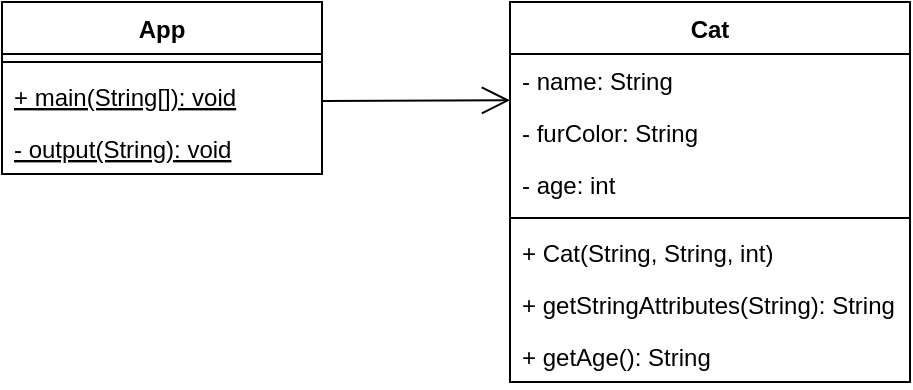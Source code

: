 <mxfile>
    <diagram name="App / Cat" id="seOgi6E_YYIxVNgKrndI">
        <mxGraphModel dx="472" dy="404" grid="1" gridSize="10" guides="1" tooltips="1" connect="1" arrows="1" fold="1" page="1" pageScale="1" pageWidth="827" pageHeight="1169" math="0" shadow="0">
            <root>
                <mxCell id="U2OBzzkkWx3GwxSl6DcJ-0"/>
                <mxCell id="U2OBzzkkWx3GwxSl6DcJ-1" parent="U2OBzzkkWx3GwxSl6DcJ-0"/>
                <mxCell id="U2OBzzkkWx3GwxSl6DcJ-2" value="Cat" style="swimlane;fontStyle=1;align=center;verticalAlign=top;childLayout=stackLayout;horizontal=1;startSize=26;horizontalStack=0;resizeParent=1;resizeParentMax=0;resizeLast=0;collapsible=1;marginBottom=0;" parent="U2OBzzkkWx3GwxSl6DcJ-1" vertex="1">
                    <mxGeometry x="414" y="80" width="200" height="190" as="geometry"/>
                </mxCell>
                <mxCell id="U2OBzzkkWx3GwxSl6DcJ-3" value="- name: String" style="text;strokeColor=none;fillColor=none;align=left;verticalAlign=top;spacingLeft=4;spacingRight=4;overflow=hidden;rotatable=0;points=[[0,0.5],[1,0.5]];portConstraint=eastwest;" parent="U2OBzzkkWx3GwxSl6DcJ-2" vertex="1">
                    <mxGeometry y="26" width="200" height="26" as="geometry"/>
                </mxCell>
                <mxCell id="U2OBzzkkWx3GwxSl6DcJ-4" value="- furColor: String" style="text;strokeColor=none;fillColor=none;align=left;verticalAlign=top;spacingLeft=4;spacingRight=4;overflow=hidden;rotatable=0;points=[[0,0.5],[1,0.5]];portConstraint=eastwest;" parent="U2OBzzkkWx3GwxSl6DcJ-2" vertex="1">
                    <mxGeometry y="52" width="200" height="26" as="geometry"/>
                </mxCell>
                <mxCell id="U2OBzzkkWx3GwxSl6DcJ-5" value="- age: int" style="text;strokeColor=none;fillColor=none;align=left;verticalAlign=top;spacingLeft=4;spacingRight=4;overflow=hidden;rotatable=0;points=[[0,0.5],[1,0.5]];portConstraint=eastwest;" parent="U2OBzzkkWx3GwxSl6DcJ-2" vertex="1">
                    <mxGeometry y="78" width="200" height="26" as="geometry"/>
                </mxCell>
                <mxCell id="U2OBzzkkWx3GwxSl6DcJ-6" value="" style="line;strokeWidth=1;fillColor=none;align=left;verticalAlign=middle;spacingTop=-1;spacingLeft=3;spacingRight=3;rotatable=0;labelPosition=right;points=[];portConstraint=eastwest;strokeColor=inherit;" parent="U2OBzzkkWx3GwxSl6DcJ-2" vertex="1">
                    <mxGeometry y="104" width="200" height="8" as="geometry"/>
                </mxCell>
                <mxCell id="U2OBzzkkWx3GwxSl6DcJ-7" value="+ Cat(String, String, int)" style="text;strokeColor=none;fillColor=none;align=left;verticalAlign=top;spacingLeft=4;spacingRight=4;overflow=hidden;rotatable=0;points=[[0,0.5],[1,0.5]];portConstraint=eastwest;" parent="U2OBzzkkWx3GwxSl6DcJ-2" vertex="1">
                    <mxGeometry y="112" width="200" height="26" as="geometry"/>
                </mxCell>
                <mxCell id="U2OBzzkkWx3GwxSl6DcJ-8" value="+ getStringAttributes(String): String" style="text;strokeColor=none;fillColor=none;align=left;verticalAlign=top;spacingLeft=4;spacingRight=4;overflow=hidden;rotatable=0;points=[[0,0.5],[1,0.5]];portConstraint=eastwest;" parent="U2OBzzkkWx3GwxSl6DcJ-2" vertex="1">
                    <mxGeometry y="138" width="200" height="26" as="geometry"/>
                </mxCell>
                <mxCell id="U2OBzzkkWx3GwxSl6DcJ-12" value="+ getAge(): String" style="text;strokeColor=none;fillColor=none;align=left;verticalAlign=top;spacingLeft=4;spacingRight=4;overflow=hidden;rotatable=0;points=[[0,0.5],[1,0.5]];portConstraint=eastwest;" parent="U2OBzzkkWx3GwxSl6DcJ-2" vertex="1">
                    <mxGeometry y="164" width="200" height="26" as="geometry"/>
                </mxCell>
                <mxCell id="__v72zaVcLgS8lT9iHOd-0" value="App" style="swimlane;fontStyle=1;align=center;verticalAlign=top;childLayout=stackLayout;horizontal=1;startSize=26;horizontalStack=0;resizeParent=1;resizeParentMax=0;resizeLast=0;collapsible=1;marginBottom=0;" parent="U2OBzzkkWx3GwxSl6DcJ-1" vertex="1">
                    <mxGeometry x="160" y="80" width="160" height="86" as="geometry"/>
                </mxCell>
                <mxCell id="__v72zaVcLgS8lT9iHOd-2" value="" style="line;strokeWidth=1;fillColor=none;align=left;verticalAlign=middle;spacingTop=-1;spacingLeft=3;spacingRight=3;rotatable=0;labelPosition=right;points=[];portConstraint=eastwest;strokeColor=inherit;" parent="__v72zaVcLgS8lT9iHOd-0" vertex="1">
                    <mxGeometry y="26" width="160" height="8" as="geometry"/>
                </mxCell>
                <mxCell id="__v72zaVcLgS8lT9iHOd-3" value="+ main(String[]): void" style="text;strokeColor=none;fillColor=none;align=left;verticalAlign=top;spacingLeft=4;spacingRight=4;overflow=hidden;rotatable=0;points=[[0,0.5],[1,0.5]];portConstraint=eastwest;fontStyle=4" parent="__v72zaVcLgS8lT9iHOd-0" vertex="1">
                    <mxGeometry y="34" width="160" height="26" as="geometry"/>
                </mxCell>
                <mxCell id="__v72zaVcLgS8lT9iHOd-4" value="- output(String): void" style="text;strokeColor=none;fillColor=none;align=left;verticalAlign=top;spacingLeft=4;spacingRight=4;overflow=hidden;rotatable=0;points=[[0,0.5],[1,0.5]];portConstraint=eastwest;fontStyle=4" parent="__v72zaVcLgS8lT9iHOd-0" vertex="1">
                    <mxGeometry y="60" width="160" height="26" as="geometry"/>
                </mxCell>
                <mxCell id="oVOyvCEGTaQx_4tFPgYd-0" value="" style="endArrow=open;endFill=1;endSize=12;html=1;exitX=1.003;exitY=0.597;exitDx=0;exitDy=0;entryX=0;entryY=0.89;entryDx=0;entryDy=0;entryPerimeter=0;exitPerimeter=0;" parent="U2OBzzkkWx3GwxSl6DcJ-1" source="__v72zaVcLgS8lT9iHOd-3" target="U2OBzzkkWx3GwxSl6DcJ-3" edge="1">
                    <mxGeometry width="160" relative="1" as="geometry">
                        <mxPoint x="280" y="230" as="sourcePoint"/>
                        <mxPoint x="380" y="220" as="targetPoint"/>
                    </mxGeometry>
                </mxCell>
            </root>
        </mxGraphModel>
    </diagram>
    <diagram name="Cat" id="XZ_jiyfWsqWc-LpMx7PW">
        <mxGraphModel dx="628" dy="343" grid="1" gridSize="10" guides="1" tooltips="1" connect="1" arrows="1" fold="1" page="1" pageScale="1" pageWidth="827" pageHeight="1169" math="0" shadow="0">
            <root>
                <mxCell id="mXSodjLiVph3OM5o8VDe-0"/>
                <mxCell id="mXSodjLiVph3OM5o8VDe-1" parent="mXSodjLiVph3OM5o8VDe-0"/>
                <mxCell id="mXSodjLiVph3OM5o8VDe-2" value="Cat" style="swimlane;fontStyle=1;align=center;verticalAlign=top;childLayout=stackLayout;horizontal=1;startSize=26;horizontalStack=0;resizeParent=1;resizeParentMax=0;resizeLast=0;collapsible=1;marginBottom=0;" vertex="1" parent="mXSodjLiVph3OM5o8VDe-1">
                    <mxGeometry x="400" y="80" width="200" height="268" as="geometry"/>
                </mxCell>
                <mxCell id="mXSodjLiVph3OM5o8VDe-3" value="- name: String" style="text;strokeColor=none;fillColor=none;align=left;verticalAlign=top;spacingLeft=4;spacingRight=4;overflow=hidden;rotatable=0;points=[[0,0.5],[1,0.5]];portConstraint=eastwest;" vertex="1" parent="mXSodjLiVph3OM5o8VDe-2">
                    <mxGeometry y="26" width="200" height="26" as="geometry"/>
                </mxCell>
                <mxCell id="mXSodjLiVph3OM5o8VDe-4" value="- furColor: String" style="text;strokeColor=none;fillColor=none;align=left;verticalAlign=top;spacingLeft=4;spacingRight=4;overflow=hidden;rotatable=0;points=[[0,0.5],[1,0.5]];portConstraint=eastwest;" vertex="1" parent="mXSodjLiVph3OM5o8VDe-2">
                    <mxGeometry y="52" width="200" height="26" as="geometry"/>
                </mxCell>
                <mxCell id="mXSodjLiVph3OM5o8VDe-5" value="- age: int" style="text;strokeColor=none;fillColor=none;align=left;verticalAlign=top;spacingLeft=4;spacingRight=4;overflow=hidden;rotatable=0;points=[[0,0.5],[1,0.5]];portConstraint=eastwest;" vertex="1" parent="mXSodjLiVph3OM5o8VDe-2">
                    <mxGeometry y="78" width="200" height="26" as="geometry"/>
                </mxCell>
                <mxCell id="6Tjo5RY3iRU1KTRVGxG1-1" value="- isFemale: boolean" style="text;strokeColor=none;fillColor=none;align=left;verticalAlign=top;spacingLeft=4;spacingRight=4;overflow=hidden;rotatable=0;points=[[0,0.5],[1,0.5]];portConstraint=eastwest;" vertex="1" parent="mXSodjLiVph3OM5o8VDe-2">
                    <mxGeometry y="104" width="200" height="26" as="geometry"/>
                </mxCell>
                <mxCell id="6Tjo5RY3iRU1KTRVGxG1-0" value="- counter: int" style="text;strokeColor=none;fillColor=none;align=left;verticalAlign=top;spacingLeft=4;spacingRight=4;overflow=hidden;rotatable=0;points=[[0,0.5],[1,0.5]];portConstraint=eastwest;" vertex="1" parent="mXSodjLiVph3OM5o8VDe-2">
                    <mxGeometry y="130" width="200" height="26" as="geometry"/>
                </mxCell>
                <mxCell id="mXSodjLiVph3OM5o8VDe-6" value="" style="line;strokeWidth=1;fillColor=none;align=left;verticalAlign=middle;spacingTop=-1;spacingLeft=3;spacingRight=3;rotatable=0;labelPosition=right;points=[];portConstraint=eastwest;strokeColor=inherit;" vertex="1" parent="mXSodjLiVph3OM5o8VDe-2">
                    <mxGeometry y="156" width="200" height="8" as="geometry"/>
                </mxCell>
                <mxCell id="mXSodjLiVph3OM5o8VDe-7" value="+ Cat(String, String, int, boolean)" style="text;strokeColor=none;fillColor=none;align=left;verticalAlign=top;spacingLeft=4;spacingRight=4;overflow=hidden;rotatable=0;points=[[0,0.5],[1,0.5]];portConstraint=eastwest;" vertex="1" parent="mXSodjLiVph3OM5o8VDe-2">
                    <mxGeometry y="164" width="200" height="26" as="geometry"/>
                </mxCell>
                <mxCell id="mXSodjLiVph3OM5o8VDe-8" value="+ getStringAttributes(String): String" style="text;strokeColor=none;fillColor=none;align=left;verticalAlign=top;spacingLeft=4;spacingRight=4;overflow=hidden;rotatable=0;points=[[0,0.5],[1,0.5]];portConstraint=eastwest;" vertex="1" parent="mXSodjLiVph3OM5o8VDe-2">
                    <mxGeometry y="190" width="200" height="26" as="geometry"/>
                </mxCell>
                <mxCell id="mXSodjLiVph3OM5o8VDe-9" value="+ getAge(): String" style="text;strokeColor=none;fillColor=none;align=left;verticalAlign=top;spacingLeft=4;spacingRight=4;overflow=hidden;rotatable=0;points=[[0,0.5],[1,0.5]];portConstraint=eastwest;" vertex="1" parent="mXSodjLiVph3OM5o8VDe-2">
                    <mxGeometry y="216" width="200" height="26" as="geometry"/>
                </mxCell>
                <mxCell id="6Tjo5RY3iRU1KTRVGxG1-2" value="- checkCompliance(): String" style="text;strokeColor=none;fillColor=none;align=left;verticalAlign=top;spacingLeft=4;spacingRight=4;overflow=hidden;rotatable=0;points=[[0,0.5],[1,0.5]];portConstraint=eastwest;" vertex="1" parent="mXSodjLiVph3OM5o8VDe-2">
                    <mxGeometry y="242" width="200" height="26" as="geometry"/>
                </mxCell>
            </root>
        </mxGraphModel>
    </diagram>
    <diagram name="Cat-Tomcat" id="A710KTiz6IJlVaRQ1I0g">
        <mxGraphModel dx="787" dy="361" grid="1" gridSize="10" guides="1" tooltips="1" connect="1" arrows="1" fold="1" page="1" pageScale="1" pageWidth="827" pageHeight="1169" math="0" shadow="0">
            <root>
                <mxCell id="ru65B3E48xRv2Lraa3f8-0"/>
                <mxCell id="ru65B3E48xRv2Lraa3f8-1" parent="ru65B3E48xRv2Lraa3f8-0"/>
                <mxCell id="ru65B3E48xRv2Lraa3f8-2" value="Cat" style="swimlane;fontStyle=1;align=center;verticalAlign=top;childLayout=stackLayout;horizontal=1;startSize=26;horizontalStack=0;resizeParent=1;resizeParentMax=0;resizeLast=0;collapsible=1;marginBottom=0;" vertex="1" parent="ru65B3E48xRv2Lraa3f8-1">
                    <mxGeometry x="120" y="80" width="200" height="242" as="geometry"/>
                </mxCell>
                <mxCell id="ru65B3E48xRv2Lraa3f8-3" value="- name: String" style="text;strokeColor=none;fillColor=none;align=left;verticalAlign=top;spacingLeft=4;spacingRight=4;overflow=hidden;rotatable=0;points=[[0,0.5],[1,0.5]];portConstraint=eastwest;" vertex="1" parent="ru65B3E48xRv2Lraa3f8-2">
                    <mxGeometry y="26" width="200" height="26" as="geometry"/>
                </mxCell>
                <mxCell id="ru65B3E48xRv2Lraa3f8-4" value="- furColor: String" style="text;strokeColor=none;fillColor=none;align=left;verticalAlign=top;spacingLeft=4;spacingRight=4;overflow=hidden;rotatable=0;points=[[0,0.5],[1,0.5]];portConstraint=eastwest;" vertex="1" parent="ru65B3E48xRv2Lraa3f8-2">
                    <mxGeometry y="52" width="200" height="26" as="geometry"/>
                </mxCell>
                <mxCell id="ru65B3E48xRv2Lraa3f8-5" value="- age: int" style="text;strokeColor=none;fillColor=none;align=left;verticalAlign=top;spacingLeft=4;spacingRight=4;overflow=hidden;rotatable=0;points=[[0,0.5],[1,0.5]];portConstraint=eastwest;" vertex="1" parent="ru65B3E48xRv2Lraa3f8-2">
                    <mxGeometry y="78" width="200" height="26" as="geometry"/>
                </mxCell>
                <mxCell id="ru65B3E48xRv2Lraa3f8-7" value="- counter: int" style="text;strokeColor=none;fillColor=none;align=left;verticalAlign=top;spacingLeft=4;spacingRight=4;overflow=hidden;rotatable=0;points=[[0,0.5],[1,0.5]];portConstraint=eastwest;" vertex="1" parent="ru65B3E48xRv2Lraa3f8-2">
                    <mxGeometry y="104" width="200" height="26" as="geometry"/>
                </mxCell>
                <mxCell id="ru65B3E48xRv2Lraa3f8-8" value="" style="line;strokeWidth=1;fillColor=none;align=left;verticalAlign=middle;spacingTop=-1;spacingLeft=3;spacingRight=3;rotatable=0;labelPosition=right;points=[];portConstraint=eastwest;strokeColor=inherit;" vertex="1" parent="ru65B3E48xRv2Lraa3f8-2">
                    <mxGeometry y="130" width="200" height="8" as="geometry"/>
                </mxCell>
                <mxCell id="ru65B3E48xRv2Lraa3f8-9" value="+ Cat(String, String, int, boolean)" style="text;strokeColor=none;fillColor=none;align=left;verticalAlign=top;spacingLeft=4;spacingRight=4;overflow=hidden;rotatable=0;points=[[0,0.5],[1,0.5]];portConstraint=eastwest;" vertex="1" parent="ru65B3E48xRv2Lraa3f8-2">
                    <mxGeometry y="138" width="200" height="26" as="geometry"/>
                </mxCell>
                <mxCell id="ru65B3E48xRv2Lraa3f8-10" value="+ getStringAttributes(String): String" style="text;strokeColor=none;fillColor=none;align=left;verticalAlign=top;spacingLeft=4;spacingRight=4;overflow=hidden;rotatable=0;points=[[0,0.5],[1,0.5]];portConstraint=eastwest;" vertex="1" parent="ru65B3E48xRv2Lraa3f8-2">
                    <mxGeometry y="164" width="200" height="26" as="geometry"/>
                </mxCell>
                <mxCell id="ru65B3E48xRv2Lraa3f8-11" value="+ getAge(): String" style="text;strokeColor=none;fillColor=none;align=left;verticalAlign=top;spacingLeft=4;spacingRight=4;overflow=hidden;rotatable=0;points=[[0,0.5],[1,0.5]];portConstraint=eastwest;" vertex="1" parent="ru65B3E48xRv2Lraa3f8-2">
                    <mxGeometry y="190" width="200" height="26" as="geometry"/>
                </mxCell>
                <mxCell id="ru65B3E48xRv2Lraa3f8-12" value="- checkCompliance(): String" style="text;strokeColor=none;fillColor=none;align=left;verticalAlign=top;spacingLeft=4;spacingRight=4;overflow=hidden;rotatable=0;points=[[0,0.5],[1,0.5]];portConstraint=eastwest;" vertex="1" parent="ru65B3E48xRv2Lraa3f8-2">
                    <mxGeometry y="216" width="200" height="26" as="geometry"/>
                </mxCell>
                <mxCell id="0uf1zYHZe1sGnfgpPk0m-0" value="Tomcat" style="swimlane;fontStyle=1;align=center;verticalAlign=top;childLayout=stackLayout;horizontal=1;startSize=26;horizontalStack=0;resizeParent=1;resizeParentMax=0;resizeLast=0;collapsible=1;marginBottom=0;" vertex="1" parent="ru65B3E48xRv2Lraa3f8-1">
                    <mxGeometry x="400" y="80" width="200" height="190" as="geometry"/>
                </mxCell>
                <mxCell id="0uf1zYHZe1sGnfgpPk0m-1" value="- name: String" style="text;strokeColor=none;fillColor=none;align=left;verticalAlign=top;spacingLeft=4;spacingRight=4;overflow=hidden;rotatable=0;points=[[0,0.5],[1,0.5]];portConstraint=eastwest;" vertex="1" parent="0uf1zYHZe1sGnfgpPk0m-0">
                    <mxGeometry y="26" width="200" height="26" as="geometry"/>
                </mxCell>
                <mxCell id="0uf1zYHZe1sGnfgpPk0m-2" value="- furColor: String" style="text;strokeColor=none;fillColor=none;align=left;verticalAlign=top;spacingLeft=4;spacingRight=4;overflow=hidden;rotatable=0;points=[[0,0.5],[1,0.5]];portConstraint=eastwest;" vertex="1" parent="0uf1zYHZe1sGnfgpPk0m-0">
                    <mxGeometry y="52" width="200" height="26" as="geometry"/>
                </mxCell>
                <mxCell id="0uf1zYHZe1sGnfgpPk0m-3" value="- age: int" style="text;strokeColor=none;fillColor=none;align=left;verticalAlign=top;spacingLeft=4;spacingRight=4;overflow=hidden;rotatable=0;points=[[0,0.5],[1,0.5]];portConstraint=eastwest;" vertex="1" parent="0uf1zYHZe1sGnfgpPk0m-0">
                    <mxGeometry y="78" width="200" height="26" as="geometry"/>
                </mxCell>
                <mxCell id="0uf1zYHZe1sGnfgpPk0m-6" value="" style="line;strokeWidth=1;fillColor=none;align=left;verticalAlign=middle;spacingTop=-1;spacingLeft=3;spacingRight=3;rotatable=0;labelPosition=right;points=[];portConstraint=eastwest;strokeColor=inherit;" vertex="1" parent="0uf1zYHZe1sGnfgpPk0m-0">
                    <mxGeometry y="104" width="200" height="8" as="geometry"/>
                </mxCell>
                <mxCell id="0uf1zYHZe1sGnfgpPk0m-7" value="+ Cat(String, String, int)" style="text;strokeColor=none;fillColor=none;align=left;verticalAlign=top;spacingLeft=4;spacingRight=4;overflow=hidden;rotatable=0;points=[[0,0.5],[1,0.5]];portConstraint=eastwest;" vertex="1" parent="0uf1zYHZe1sGnfgpPk0m-0">
                    <mxGeometry y="112" width="200" height="26" as="geometry"/>
                </mxCell>
                <mxCell id="0uf1zYHZe1sGnfgpPk0m-8" value="+ getStringAttributes(String): String" style="text;strokeColor=none;fillColor=none;align=left;verticalAlign=top;spacingLeft=4;spacingRight=4;overflow=hidden;rotatable=0;points=[[0,0.5],[1,0.5]];portConstraint=eastwest;" vertex="1" parent="0uf1zYHZe1sGnfgpPk0m-0">
                    <mxGeometry y="138" width="200" height="26" as="geometry"/>
                </mxCell>
                <mxCell id="0uf1zYHZe1sGnfgpPk0m-9" value="+ getAge(): String" style="text;strokeColor=none;fillColor=none;align=left;verticalAlign=top;spacingLeft=4;spacingRight=4;overflow=hidden;rotatable=0;points=[[0,0.5],[1,0.5]];portConstraint=eastwest;" vertex="1" parent="0uf1zYHZe1sGnfgpPk0m-0">
                    <mxGeometry y="164" width="200" height="26" as="geometry"/>
                </mxCell>
            </root>
        </mxGraphModel>
    </diagram>
</mxfile>